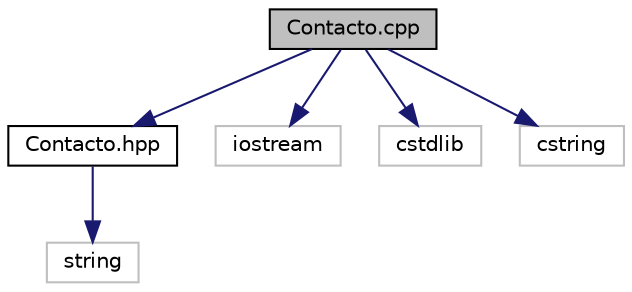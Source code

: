 digraph "Contacto.cpp"
{
 // LATEX_PDF_SIZE
  edge [fontname="Helvetica",fontsize="10",labelfontname="Helvetica",labelfontsize="10"];
  node [fontname="Helvetica",fontsize="10",shape=record];
  Node1 [label="Contacto.cpp",height=0.2,width=0.4,color="black", fillcolor="grey75", style="filled", fontcolor="black",tooltip="Archivo de implementación de las estructuras Contacto. Posee las estructuras Contacto,..."];
  Node1 -> Node2 [color="midnightblue",fontsize="10",style="solid",fontname="Helvetica"];
  Node2 [label="Contacto.hpp",height=0.2,width=0.4,color="black", fillcolor="white", style="filled",URL="$_contacto_8hpp.html",tooltip="Archivo de cabecera de las estructuras Contacto. Posee las estructuras Contacto, ListaContactos y Lis..."];
  Node2 -> Node3 [color="midnightblue",fontsize="10",style="solid",fontname="Helvetica"];
  Node3 [label="string",height=0.2,width=0.4,color="grey75", fillcolor="white", style="filled",tooltip=" "];
  Node1 -> Node4 [color="midnightblue",fontsize="10",style="solid",fontname="Helvetica"];
  Node4 [label="iostream",height=0.2,width=0.4,color="grey75", fillcolor="white", style="filled",tooltip=" "];
  Node1 -> Node5 [color="midnightblue",fontsize="10",style="solid",fontname="Helvetica"];
  Node5 [label="cstdlib",height=0.2,width=0.4,color="grey75", fillcolor="white", style="filled",tooltip=" "];
  Node1 -> Node6 [color="midnightblue",fontsize="10",style="solid",fontname="Helvetica"];
  Node6 [label="cstring",height=0.2,width=0.4,color="grey75", fillcolor="white", style="filled",tooltip=" "];
}
